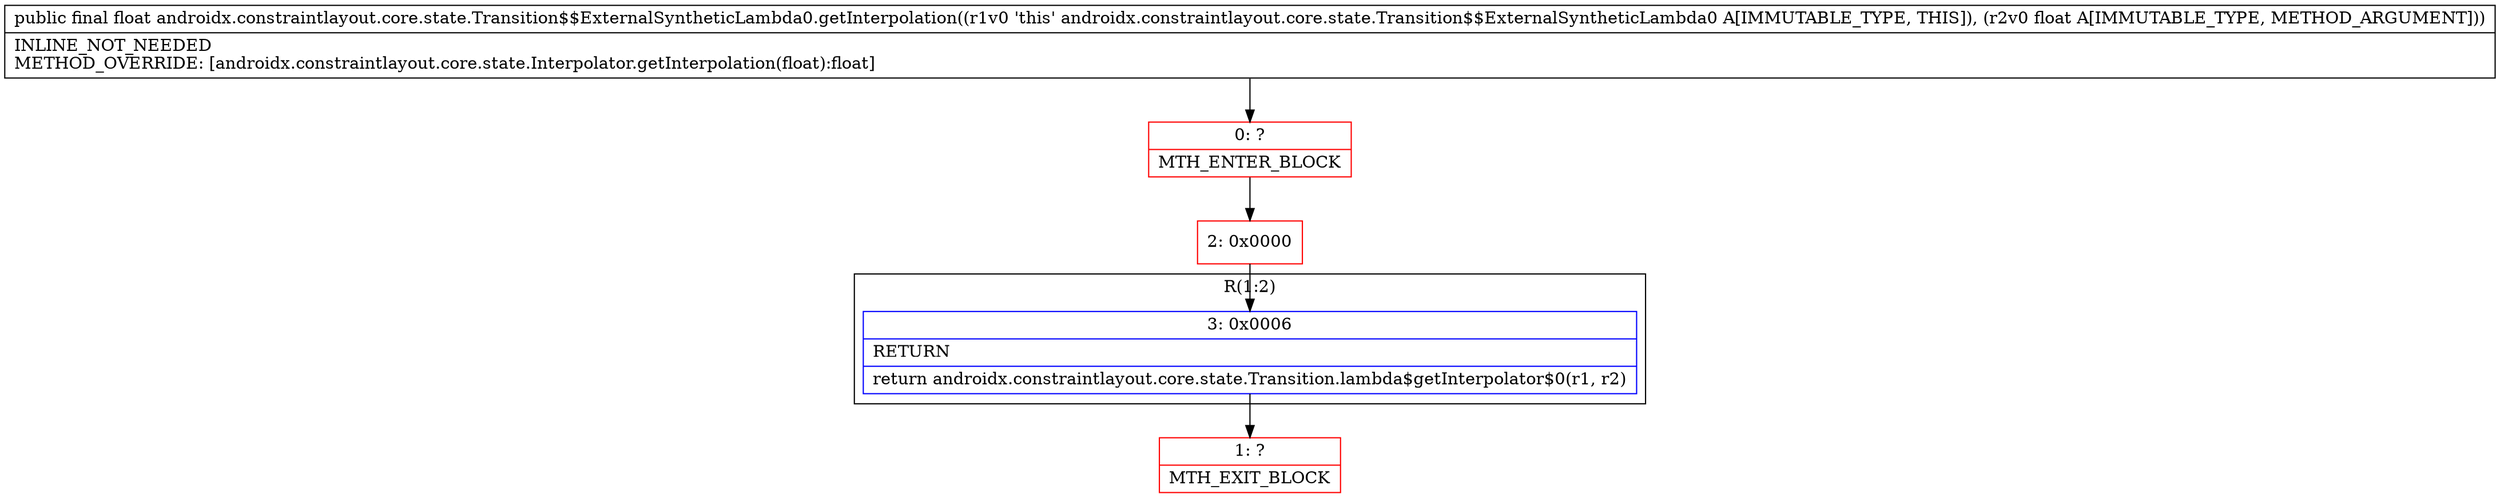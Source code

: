 digraph "CFG forandroidx.constraintlayout.core.state.Transition$$ExternalSyntheticLambda0.getInterpolation(F)F" {
subgraph cluster_Region_1637531530 {
label = "R(1:2)";
node [shape=record,color=blue];
Node_3 [shape=record,label="{3\:\ 0x0006|RETURN\l|return androidx.constraintlayout.core.state.Transition.lambda$getInterpolator$0(r1, r2)\l}"];
}
Node_0 [shape=record,color=red,label="{0\:\ ?|MTH_ENTER_BLOCK\l}"];
Node_2 [shape=record,color=red,label="{2\:\ 0x0000}"];
Node_1 [shape=record,color=red,label="{1\:\ ?|MTH_EXIT_BLOCK\l}"];
MethodNode[shape=record,label="{public final float androidx.constraintlayout.core.state.Transition$$ExternalSyntheticLambda0.getInterpolation((r1v0 'this' androidx.constraintlayout.core.state.Transition$$ExternalSyntheticLambda0 A[IMMUTABLE_TYPE, THIS]), (r2v0 float A[IMMUTABLE_TYPE, METHOD_ARGUMENT]))  | INLINE_NOT_NEEDED\lMETHOD_OVERRIDE: [androidx.constraintlayout.core.state.Interpolator.getInterpolation(float):float]\l}"];
MethodNode -> Node_0;Node_3 -> Node_1;
Node_0 -> Node_2;
Node_2 -> Node_3;
}

